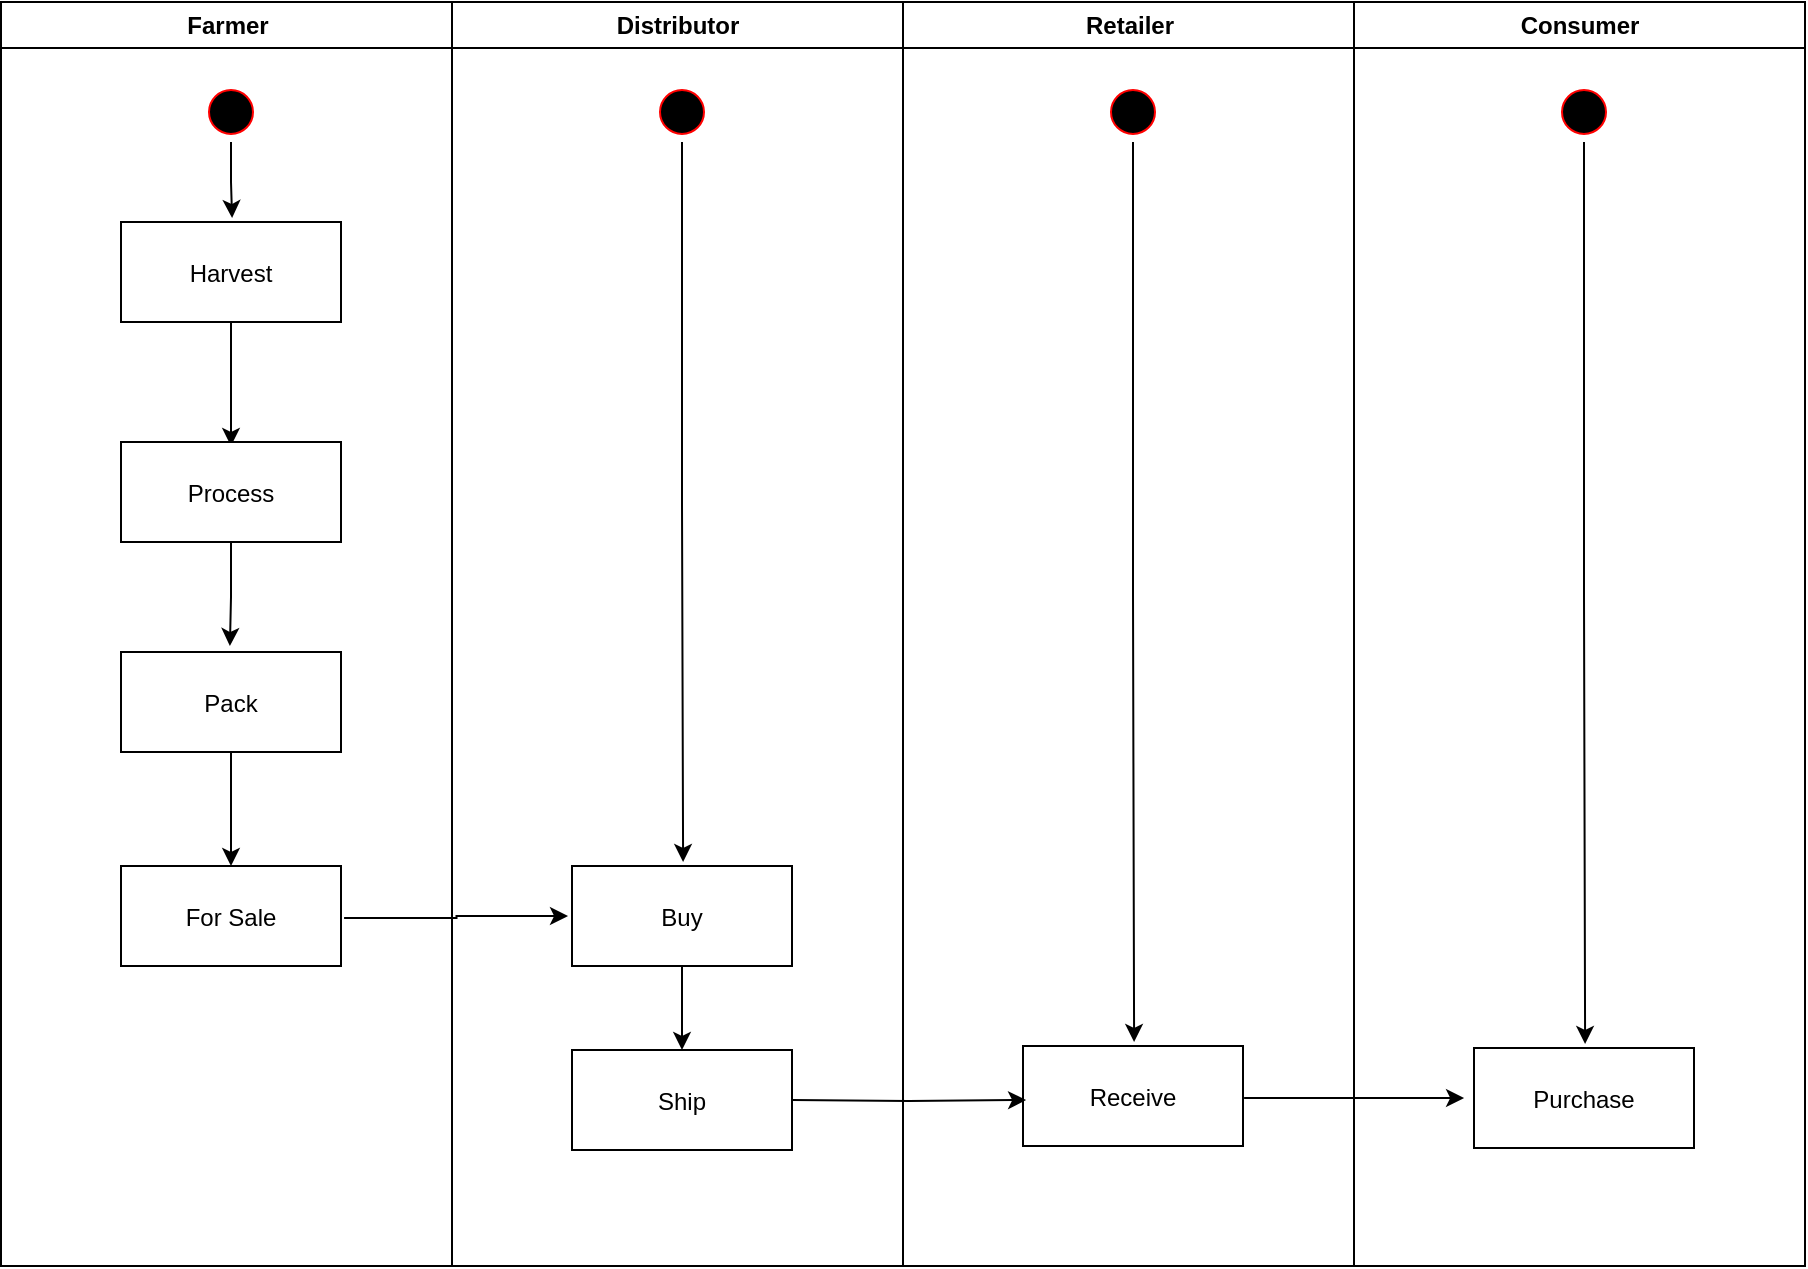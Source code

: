<mxfile version="16.1.0" type="device"><diagram name="Page-1" id="e7e014a7-5840-1c2e-5031-d8a46d1fe8dd"><mxGraphModel dx="1575" dy="747" grid="1" gridSize="10" guides="1" tooltips="1" connect="1" arrows="1" fold="1" page="1" pageScale="1" pageWidth="1169" pageHeight="826" background="none" math="0" shadow="0"><root><mxCell id="0"/><mxCell id="1" parent="0"/><mxCell id="2" value="Farmer" style="swimlane;whiteSpace=wrap" parent="1" vertex="1"><mxGeometry x="164.5" y="128" width="225.5" height="632" as="geometry"/></mxCell><mxCell id="DzTToZzZcQbtBQ9uDqKh-45" style="edgeStyle=orthogonalEdgeStyle;rounded=0;orthogonalLoop=1;jettySize=auto;html=1;entryX=0.505;entryY=-0.04;entryDx=0;entryDy=0;entryPerimeter=0;" edge="1" parent="2" source="5" target="7"><mxGeometry relative="1" as="geometry"/></mxCell><mxCell id="5" value="" style="ellipse;shape=startState;fillColor=#000000;strokeColor=#ff0000;" parent="2" vertex="1"><mxGeometry x="100" y="40" width="30" height="30" as="geometry"/></mxCell><mxCell id="DzTToZzZcQbtBQ9uDqKh-44" style="edgeStyle=orthogonalEdgeStyle;rounded=0;orthogonalLoop=1;jettySize=auto;html=1;entryX=0.5;entryY=0.04;entryDx=0;entryDy=0;entryPerimeter=0;" edge="1" parent="2" source="7" target="8"><mxGeometry relative="1" as="geometry"/></mxCell><mxCell id="7" value="Harvest" style="" parent="2" vertex="1"><mxGeometry x="60" y="110" width="110" height="50" as="geometry"/></mxCell><mxCell id="DzTToZzZcQbtBQ9uDqKh-46" style="edgeStyle=orthogonalEdgeStyle;rounded=0;orthogonalLoop=1;jettySize=auto;html=1;entryX=0.495;entryY=-0.06;entryDx=0;entryDy=0;entryPerimeter=0;" edge="1" parent="2" source="8" target="10"><mxGeometry relative="1" as="geometry"/></mxCell><mxCell id="8" value="Process" style="" parent="2" vertex="1"><mxGeometry x="60" y="220" width="110" height="50" as="geometry"/></mxCell><mxCell id="DzTToZzZcQbtBQ9uDqKh-42" style="edgeStyle=orthogonalEdgeStyle;rounded=0;orthogonalLoop=1;jettySize=auto;html=1;entryX=0.5;entryY=0;entryDx=0;entryDy=0;" edge="1" parent="2" source="10" target="DzTToZzZcQbtBQ9uDqKh-41"><mxGeometry relative="1" as="geometry"/></mxCell><mxCell id="10" value="Pack" style="" parent="2" vertex="1"><mxGeometry x="60" y="325" width="110" height="50" as="geometry"/></mxCell><mxCell id="DzTToZzZcQbtBQ9uDqKh-41" value="For Sale" style="" vertex="1" parent="2"><mxGeometry x="60" y="432" width="110" height="50" as="geometry"/></mxCell><mxCell id="DzTToZzZcQbtBQ9uDqKh-47" value="Distributor" style="swimlane;whiteSpace=wrap" vertex="1" parent="1"><mxGeometry x="390" y="128" width="225.5" height="632" as="geometry"/></mxCell><mxCell id="DzTToZzZcQbtBQ9uDqKh-48" style="edgeStyle=orthogonalEdgeStyle;rounded=0;orthogonalLoop=1;jettySize=auto;html=1;entryX=0.505;entryY=-0.04;entryDx=0;entryDy=0;entryPerimeter=0;" edge="1" parent="DzTToZzZcQbtBQ9uDqKh-47" source="DzTToZzZcQbtBQ9uDqKh-49" target="DzTToZzZcQbtBQ9uDqKh-51"><mxGeometry relative="1" as="geometry"/></mxCell><mxCell id="DzTToZzZcQbtBQ9uDqKh-49" value="" style="ellipse;shape=startState;fillColor=#000000;strokeColor=#ff0000;" vertex="1" parent="DzTToZzZcQbtBQ9uDqKh-47"><mxGeometry x="100" y="40" width="30" height="30" as="geometry"/></mxCell><mxCell id="DzTToZzZcQbtBQ9uDqKh-69" style="edgeStyle=orthogonalEdgeStyle;rounded=0;orthogonalLoop=1;jettySize=auto;html=1;entryX=0.5;entryY=0;entryDx=0;entryDy=0;entryPerimeter=0;" edge="1" parent="DzTToZzZcQbtBQ9uDqKh-47" source="DzTToZzZcQbtBQ9uDqKh-51" target="DzTToZzZcQbtBQ9uDqKh-68"><mxGeometry relative="1" as="geometry"/></mxCell><mxCell id="DzTToZzZcQbtBQ9uDqKh-51" value="Buy" style="" vertex="1" parent="DzTToZzZcQbtBQ9uDqKh-47"><mxGeometry x="60" y="432" width="110" height="50" as="geometry"/></mxCell><mxCell id="DzTToZzZcQbtBQ9uDqKh-68" value="Ship" style="" vertex="1" parent="DzTToZzZcQbtBQ9uDqKh-47"><mxGeometry x="60" y="524" width="110" height="50" as="geometry"/></mxCell><mxCell id="DzTToZzZcQbtBQ9uDqKh-59" value="Retailer" style="swimlane;whiteSpace=wrap" vertex="1" parent="1"><mxGeometry x="615.5" y="128" width="225.5" height="632" as="geometry"/></mxCell><mxCell id="DzTToZzZcQbtBQ9uDqKh-60" style="edgeStyle=orthogonalEdgeStyle;rounded=0;orthogonalLoop=1;jettySize=auto;html=1;entryX=0.505;entryY=-0.04;entryDx=0;entryDy=0;entryPerimeter=0;" edge="1" parent="DzTToZzZcQbtBQ9uDqKh-59" source="DzTToZzZcQbtBQ9uDqKh-61" target="DzTToZzZcQbtBQ9uDqKh-62"><mxGeometry relative="1" as="geometry"/></mxCell><mxCell id="DzTToZzZcQbtBQ9uDqKh-61" value="" style="ellipse;shape=startState;fillColor=#000000;strokeColor=#ff0000;" vertex="1" parent="DzTToZzZcQbtBQ9uDqKh-59"><mxGeometry x="100" y="40" width="30" height="30" as="geometry"/></mxCell><mxCell id="DzTToZzZcQbtBQ9uDqKh-62" value="Receive" style="" vertex="1" parent="DzTToZzZcQbtBQ9uDqKh-59"><mxGeometry x="60" y="522" width="110" height="50" as="geometry"/></mxCell><mxCell id="DzTToZzZcQbtBQ9uDqKh-63" value="Consumer" style="swimlane;whiteSpace=wrap" vertex="1" parent="1"><mxGeometry x="841" y="128" width="225.5" height="632" as="geometry"/></mxCell><mxCell id="DzTToZzZcQbtBQ9uDqKh-64" style="edgeStyle=orthogonalEdgeStyle;rounded=0;orthogonalLoop=1;jettySize=auto;html=1;entryX=0.505;entryY=-0.04;entryDx=0;entryDy=0;entryPerimeter=0;" edge="1" parent="DzTToZzZcQbtBQ9uDqKh-63" source="DzTToZzZcQbtBQ9uDqKh-65" target="DzTToZzZcQbtBQ9uDqKh-66"><mxGeometry relative="1" as="geometry"/></mxCell><mxCell id="DzTToZzZcQbtBQ9uDqKh-65" value="" style="ellipse;shape=startState;fillColor=#000000;strokeColor=#ff0000;" vertex="1" parent="DzTToZzZcQbtBQ9uDqKh-63"><mxGeometry x="100" y="40" width="30" height="30" as="geometry"/></mxCell><mxCell id="DzTToZzZcQbtBQ9uDqKh-66" value="Purchase" style="" vertex="1" parent="DzTToZzZcQbtBQ9uDqKh-63"><mxGeometry x="60" y="523" width="110" height="50" as="geometry"/></mxCell><mxCell id="DzTToZzZcQbtBQ9uDqKh-67" style="edgeStyle=orthogonalEdgeStyle;rounded=0;orthogonalLoop=1;jettySize=auto;html=1;entryX=-0.018;entryY=0.5;entryDx=0;entryDy=0;entryPerimeter=0;exitX=1.014;exitY=0.52;exitDx=0;exitDy=0;exitPerimeter=0;" edge="1" parent="1" source="DzTToZzZcQbtBQ9uDqKh-41" target="DzTToZzZcQbtBQ9uDqKh-51"><mxGeometry relative="1" as="geometry"><mxPoint x="340" y="585" as="sourcePoint"/></mxGeometry></mxCell><mxCell id="DzTToZzZcQbtBQ9uDqKh-70" style="edgeStyle=orthogonalEdgeStyle;rounded=0;orthogonalLoop=1;jettySize=auto;html=1;entryX=0.014;entryY=0.54;entryDx=0;entryDy=0;entryPerimeter=0;" edge="1" parent="1" target="DzTToZzZcQbtBQ9uDqKh-62"><mxGeometry relative="1" as="geometry"><mxPoint x="560" y="677" as="sourcePoint"/></mxGeometry></mxCell><mxCell id="DzTToZzZcQbtBQ9uDqKh-71" style="edgeStyle=orthogonalEdgeStyle;rounded=0;orthogonalLoop=1;jettySize=auto;html=1;entryX=-0.045;entryY=0.5;entryDx=0;entryDy=0;entryPerimeter=0;exitX=1.005;exitY=0.52;exitDx=0;exitDy=0;exitPerimeter=0;" edge="1" parent="1" source="DzTToZzZcQbtBQ9uDqKh-62" target="DzTToZzZcQbtBQ9uDqKh-66"><mxGeometry relative="1" as="geometry"/></mxCell></root></mxGraphModel></diagram></mxfile>
